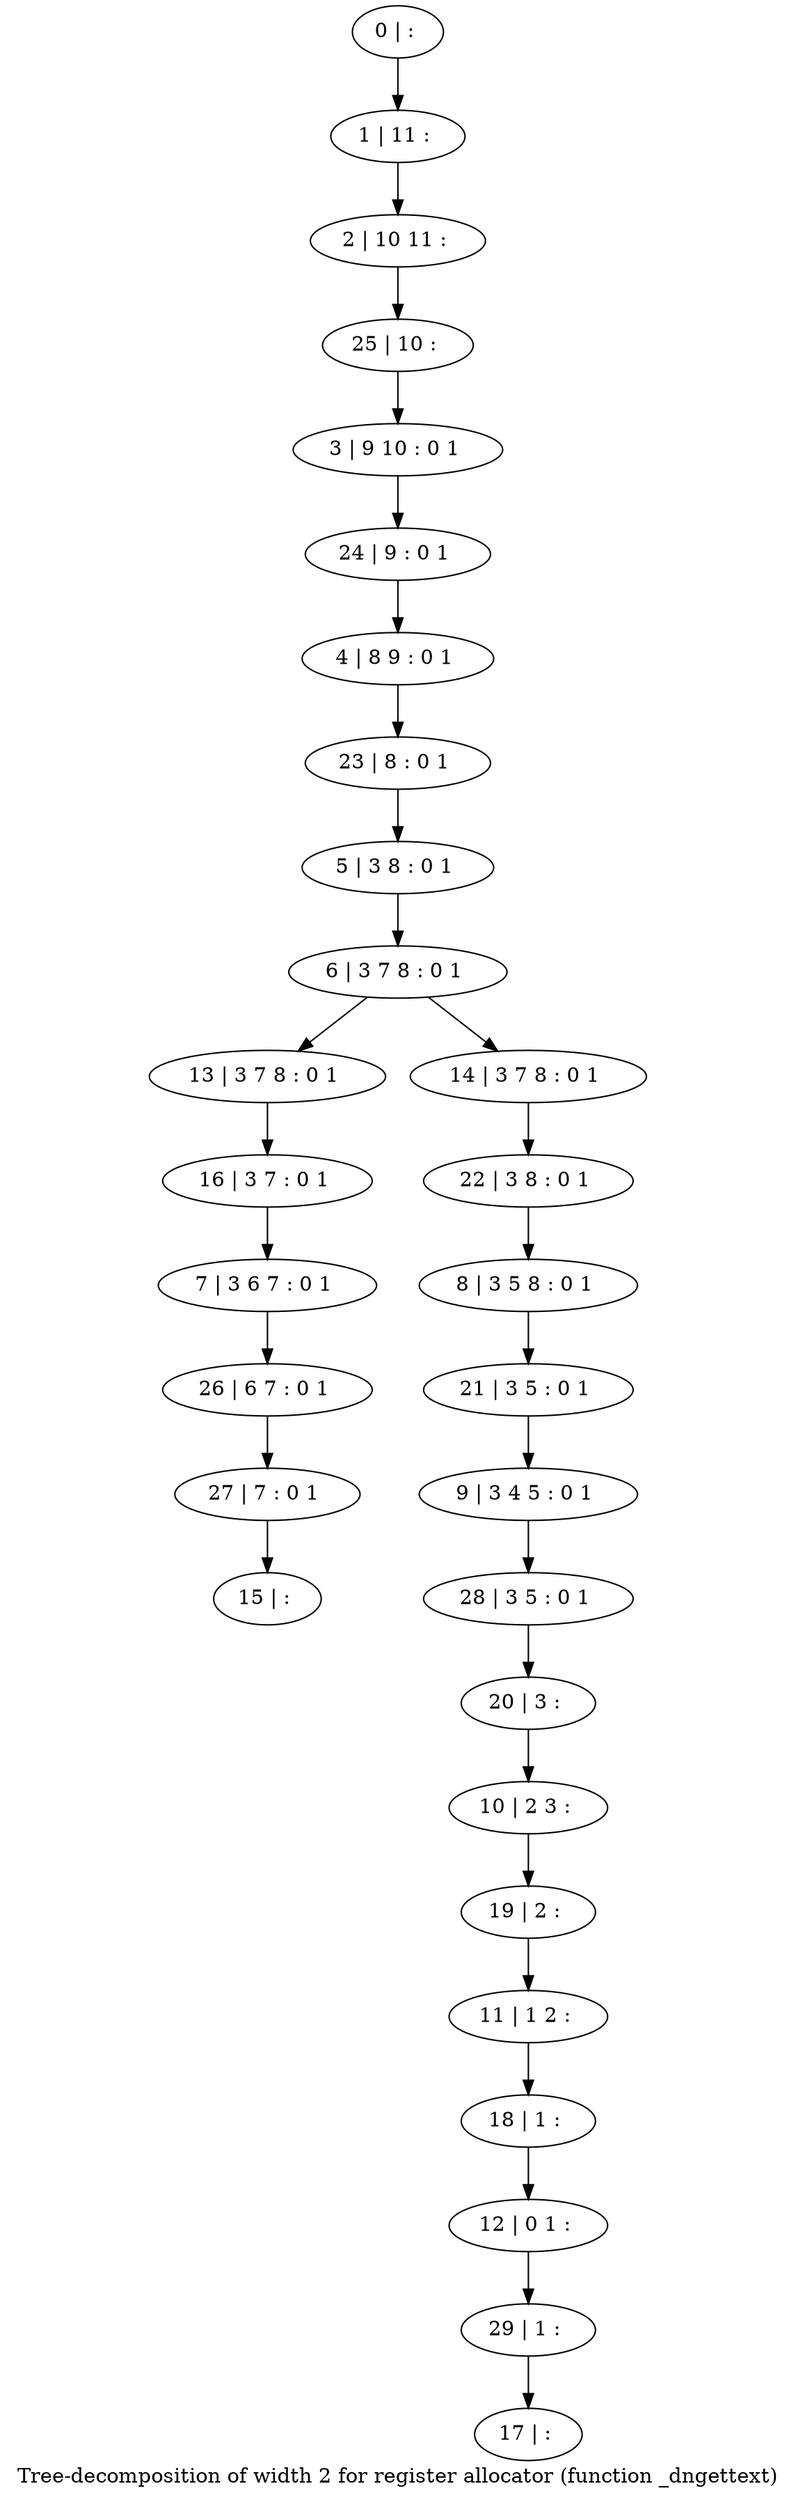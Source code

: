 digraph G {
graph [label="Tree-decomposition of width 2 for register allocator (function _dngettext)"]
0[label="0 | : "];
1[label="1 | 11 : "];
2[label="2 | 10 11 : "];
3[label="3 | 9 10 : 0 1 "];
4[label="4 | 8 9 : 0 1 "];
5[label="5 | 3 8 : 0 1 "];
6[label="6 | 3 7 8 : 0 1 "];
7[label="7 | 3 6 7 : 0 1 "];
8[label="8 | 3 5 8 : 0 1 "];
9[label="9 | 3 4 5 : 0 1 "];
10[label="10 | 2 3 : "];
11[label="11 | 1 2 : "];
12[label="12 | 0 1 : "];
13[label="13 | 3 7 8 : 0 1 "];
14[label="14 | 3 7 8 : 0 1 "];
15[label="15 | : "];
16[label="16 | 3 7 : 0 1 "];
17[label="17 | : "];
18[label="18 | 1 : "];
19[label="19 | 2 : "];
20[label="20 | 3 : "];
21[label="21 | 3 5 : 0 1 "];
22[label="22 | 3 8 : 0 1 "];
23[label="23 | 8 : 0 1 "];
24[label="24 | 9 : 0 1 "];
25[label="25 | 10 : "];
26[label="26 | 6 7 : 0 1 "];
27[label="27 | 7 : 0 1 "];
28[label="28 | 3 5 : 0 1 "];
29[label="29 | 1 : "];
0->1 ;
1->2 ;
5->6 ;
6->13 ;
6->14 ;
16->7 ;
13->16 ;
18->12 ;
11->18 ;
19->11 ;
10->19 ;
20->10 ;
21->9 ;
8->21 ;
22->8 ;
14->22 ;
23->5 ;
4->23 ;
24->4 ;
3->24 ;
25->3 ;
2->25 ;
7->26 ;
27->15 ;
26->27 ;
28->20 ;
9->28 ;
29->17 ;
12->29 ;
}
